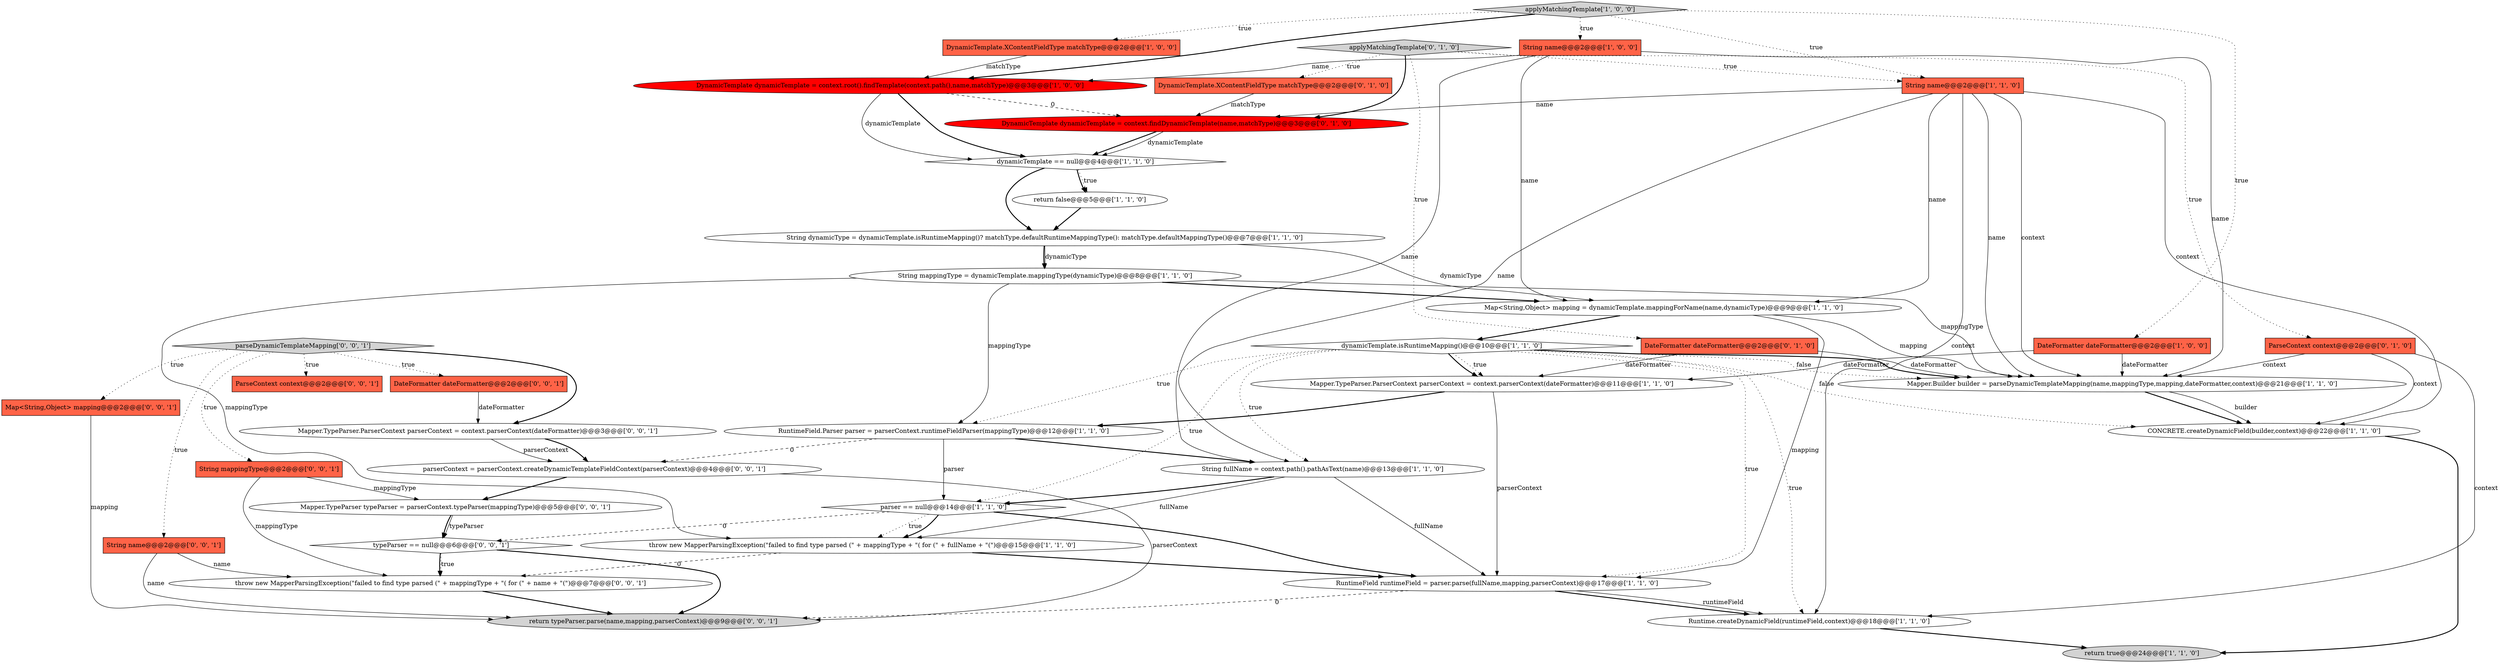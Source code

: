 digraph {
13 [style = filled, label = "dynamicTemplate.isRuntimeMapping()@@@10@@@['1', '1', '0']", fillcolor = white, shape = diamond image = "AAA0AAABBB1BBB"];
37 [style = filled, label = "return typeParser.parse(name,mapping,parserContext)@@@9@@@['0', '0', '1']", fillcolor = lightgray, shape = ellipse image = "AAA0AAABBB3BBB"];
3 [style = filled, label = "Map<String,Object> mapping = dynamicTemplate.mappingForName(name,dynamicType)@@@9@@@['1', '1', '0']", fillcolor = white, shape = ellipse image = "AAA0AAABBB1BBB"];
6 [style = filled, label = "DynamicTemplate dynamicTemplate = context.root().findTemplate(context.path(),name,matchType)@@@3@@@['1', '0', '0']", fillcolor = red, shape = ellipse image = "AAA1AAABBB1BBB"];
10 [style = filled, label = "DynamicTemplate.XContentFieldType matchType@@@2@@@['1', '0', '0']", fillcolor = tomato, shape = box image = "AAA0AAABBB1BBB"];
25 [style = filled, label = "applyMatchingTemplate['0', '1', '0']", fillcolor = lightgray, shape = diamond image = "AAA0AAABBB2BBB"];
5 [style = filled, label = "String name@@@2@@@['1', '0', '0']", fillcolor = tomato, shape = box image = "AAA0AAABBB1BBB"];
12 [style = filled, label = "Runtime.createDynamicField(runtimeField,context)@@@18@@@['1', '1', '0']", fillcolor = white, shape = ellipse image = "AAA0AAABBB1BBB"];
14 [style = filled, label = "Mapper.TypeParser.ParserContext parserContext = context.parserContext(dateFormatter)@@@11@@@['1', '1', '0']", fillcolor = white, shape = ellipse image = "AAA0AAABBB1BBB"];
24 [style = filled, label = "ParseContext context@@@2@@@['0', '1', '0']", fillcolor = tomato, shape = box image = "AAA0AAABBB2BBB"];
28 [style = filled, label = "Map<String,Object> mapping@@@2@@@['0', '0', '1']", fillcolor = tomato, shape = box image = "AAA0AAABBB3BBB"];
4 [style = filled, label = "CONCRETE.createDynamicField(builder,context)@@@22@@@['1', '1', '0']", fillcolor = white, shape = ellipse image = "AAA0AAABBB1BBB"];
16 [style = filled, label = "return false@@@5@@@['1', '1', '0']", fillcolor = white, shape = ellipse image = "AAA0AAABBB1BBB"];
33 [style = filled, label = "Mapper.TypeParser.ParserContext parserContext = context.parserContext(dateFormatter)@@@3@@@['0', '0', '1']", fillcolor = white, shape = ellipse image = "AAA0AAABBB3BBB"];
7 [style = filled, label = "RuntimeField runtimeField = parser.parse(fullName,mapping,parserContext)@@@17@@@['1', '1', '0']", fillcolor = white, shape = ellipse image = "AAA0AAABBB1BBB"];
34 [style = filled, label = "throw new MapperParsingException(\"failed to find type parsed (\" + mappingType + \"( for (\" + name + \"(\")@@@7@@@['0', '0', '1']", fillcolor = white, shape = ellipse image = "AAA0AAABBB3BBB"];
31 [style = filled, label = "String mappingType@@@2@@@['0', '0', '1']", fillcolor = tomato, shape = box image = "AAA0AAABBB3BBB"];
15 [style = filled, label = "throw new MapperParsingException(\"failed to find type parsed (\" + mappingType + \"( for (\" + fullName + \"(\")@@@15@@@['1', '1', '0']", fillcolor = white, shape = ellipse image = "AAA0AAABBB1BBB"];
27 [style = filled, label = "typeParser == null@@@6@@@['0', '0', '1']", fillcolor = white, shape = diamond image = "AAA0AAABBB3BBB"];
2 [style = filled, label = "String fullName = context.path().pathAsText(name)@@@13@@@['1', '1', '0']", fillcolor = white, shape = ellipse image = "AAA0AAABBB1BBB"];
32 [style = filled, label = "ParseContext context@@@2@@@['0', '0', '1']", fillcolor = tomato, shape = box image = "AAA0AAABBB3BBB"];
22 [style = filled, label = "DateFormatter dateFormatter@@@2@@@['0', '1', '0']", fillcolor = tomato, shape = box image = "AAA0AAABBB2BBB"];
9 [style = filled, label = "parser == null@@@14@@@['1', '1', '0']", fillcolor = white, shape = diamond image = "AAA0AAABBB1BBB"];
21 [style = filled, label = "String mappingType = dynamicTemplate.mappingType(dynamicType)@@@8@@@['1', '1', '0']", fillcolor = white, shape = ellipse image = "AAA0AAABBB1BBB"];
18 [style = filled, label = "String name@@@2@@@['1', '1', '0']", fillcolor = tomato, shape = box image = "AAA0AAABBB1BBB"];
23 [style = filled, label = "DynamicTemplate.XContentFieldType matchType@@@2@@@['0', '1', '0']", fillcolor = tomato, shape = box image = "AAA0AAABBB2BBB"];
35 [style = filled, label = "Mapper.TypeParser typeParser = parserContext.typeParser(mappingType)@@@5@@@['0', '0', '1']", fillcolor = white, shape = ellipse image = "AAA0AAABBB3BBB"];
38 [style = filled, label = "parseDynamicTemplateMapping['0', '0', '1']", fillcolor = lightgray, shape = diamond image = "AAA0AAABBB3BBB"];
19 [style = filled, label = "return true@@@24@@@['1', '1', '0']", fillcolor = lightgray, shape = ellipse image = "AAA0AAABBB1BBB"];
1 [style = filled, label = "RuntimeField.Parser parser = parserContext.runtimeFieldParser(mappingType)@@@12@@@['1', '1', '0']", fillcolor = white, shape = ellipse image = "AAA0AAABBB1BBB"];
17 [style = filled, label = "String dynamicType = dynamicTemplate.isRuntimeMapping()? matchType.defaultRuntimeMappingType(): matchType.defaultMappingType()@@@7@@@['1', '1', '0']", fillcolor = white, shape = ellipse image = "AAA0AAABBB1BBB"];
26 [style = filled, label = "DynamicTemplate dynamicTemplate = context.findDynamicTemplate(name,matchType)@@@3@@@['0', '1', '0']", fillcolor = red, shape = ellipse image = "AAA1AAABBB2BBB"];
30 [style = filled, label = "String name@@@2@@@['0', '0', '1']", fillcolor = tomato, shape = box image = "AAA0AAABBB3BBB"];
29 [style = filled, label = "parserContext = parserContext.createDynamicTemplateFieldContext(parserContext)@@@4@@@['0', '0', '1']", fillcolor = white, shape = ellipse image = "AAA0AAABBB3BBB"];
11 [style = filled, label = "dynamicTemplate == null@@@4@@@['1', '1', '0']", fillcolor = white, shape = diamond image = "AAA0AAABBB1BBB"];
0 [style = filled, label = "DateFormatter dateFormatter@@@2@@@['1', '0', '0']", fillcolor = tomato, shape = box image = "AAA0AAABBB1BBB"];
8 [style = filled, label = "Mapper.Builder builder = parseDynamicTemplateMapping(name,mappingType,mapping,dateFormatter,context)@@@21@@@['1', '1', '0']", fillcolor = white, shape = ellipse image = "AAA0AAABBB1BBB"];
20 [style = filled, label = "applyMatchingTemplate['1', '0', '0']", fillcolor = lightgray, shape = diamond image = "AAA0AAABBB1BBB"];
36 [style = filled, label = "DateFormatter dateFormatter@@@2@@@['0', '0', '1']", fillcolor = tomato, shape = box image = "AAA0AAABBB3BBB"];
29->37 [style = solid, label="parserContext"];
21->8 [style = solid, label="mappingType"];
5->6 [style = solid, label="name"];
20->0 [style = dotted, label="true"];
9->27 [style = dashed, label="0"];
9->7 [style = bold, label=""];
26->11 [style = bold, label=""];
25->18 [style = dotted, label="true"];
5->8 [style = solid, label="name"];
6->26 [style = dashed, label="0"];
6->11 [style = bold, label=""];
20->18 [style = dotted, label="true"];
38->31 [style = dotted, label="true"];
5->3 [style = solid, label="name"];
9->15 [style = dotted, label="true"];
3->7 [style = solid, label="mapping"];
8->4 [style = bold, label=""];
33->29 [style = solid, label="parserContext"];
14->7 [style = solid, label="parserContext"];
17->21 [style = bold, label=""];
13->14 [style = bold, label=""];
18->8 [style = solid, label="name"];
21->3 [style = bold, label=""];
13->9 [style = dotted, label="true"];
11->16 [style = bold, label=""];
15->34 [style = dashed, label="0"];
18->3 [style = solid, label="name"];
13->8 [style = dotted, label="false"];
4->19 [style = bold, label=""];
13->7 [style = dotted, label="true"];
23->26 [style = solid, label="matchType"];
16->17 [style = bold, label=""];
2->9 [style = bold, label=""];
6->11 [style = solid, label="dynamicTemplate"];
0->14 [style = solid, label="dateFormatter"];
8->4 [style = solid, label="builder"];
33->29 [style = bold, label=""];
20->5 [style = dotted, label="true"];
36->33 [style = solid, label="dateFormatter"];
13->4 [style = dotted, label="false"];
38->28 [style = dotted, label="true"];
1->9 [style = solid, label="parser"];
18->8 [style = solid, label="context"];
20->10 [style = dotted, label="true"];
25->26 [style = bold, label=""];
2->7 [style = solid, label="fullName"];
11->16 [style = dotted, label="true"];
11->17 [style = bold, label=""];
29->35 [style = bold, label=""];
25->23 [style = dotted, label="true"];
22->8 [style = solid, label="dateFormatter"];
38->33 [style = bold, label=""];
0->8 [style = solid, label="dateFormatter"];
21->15 [style = solid, label="mappingType"];
21->1 [style = solid, label="mappingType"];
25->24 [style = dotted, label="true"];
38->32 [style = dotted, label="true"];
18->2 [style = solid, label="name"];
3->8 [style = solid, label="mapping"];
26->11 [style = solid, label="dynamicTemplate"];
38->30 [style = dotted, label="true"];
18->26 [style = solid, label="name"];
24->8 [style = solid, label="context"];
13->2 [style = dotted, label="true"];
27->37 [style = bold, label=""];
18->12 [style = solid, label="context"];
27->34 [style = bold, label=""];
10->6 [style = solid, label="matchType"];
2->15 [style = solid, label="fullName"];
1->2 [style = bold, label=""];
13->14 [style = dotted, label="true"];
38->36 [style = dotted, label="true"];
35->27 [style = bold, label=""];
5->2 [style = solid, label="name"];
15->7 [style = bold, label=""];
24->4 [style = solid, label="context"];
13->12 [style = dotted, label="true"];
7->12 [style = bold, label=""];
27->34 [style = dotted, label="true"];
30->34 [style = solid, label="name"];
1->29 [style = dashed, label="0"];
20->6 [style = bold, label=""];
7->12 [style = solid, label="runtimeField"];
31->35 [style = solid, label="mappingType"];
14->1 [style = bold, label=""];
18->4 [style = solid, label="context"];
22->14 [style = solid, label="dateFormatter"];
13->1 [style = dotted, label="true"];
24->12 [style = solid, label="context"];
17->3 [style = solid, label="dynamicType"];
34->37 [style = bold, label=""];
9->15 [style = bold, label=""];
25->22 [style = dotted, label="true"];
3->13 [style = bold, label=""];
7->37 [style = dashed, label="0"];
30->37 [style = solid, label="name"];
31->34 [style = solid, label="mappingType"];
13->8 [style = bold, label=""];
12->19 [style = bold, label=""];
17->21 [style = solid, label="dynamicType"];
35->27 [style = solid, label="typeParser"];
28->37 [style = solid, label="mapping"];
}

